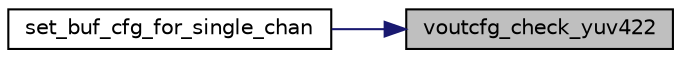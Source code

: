 digraph "voutcfg_check_yuv422"
{
 // INTERACTIVE_SVG=YES
 // LATEX_PDF_SIZE
  bgcolor="transparent";
  edge [fontname="Helvetica",fontsize="10",labelfontname="Helvetica",labelfontsize="10"];
  node [fontname="Helvetica",fontsize="10",shape=record];
  rankdir="RL";
  Node1 [label="voutcfg_check_yuv422",height=0.2,width=0.4,color="black", fillcolor="grey75", style="filled", fontcolor="black",tooltip=" "];
  Node1 -> Node2 [dir="back",color="midnightblue",fontsize="10",style="solid",fontname="Helvetica"];
  Node2 [label="set_buf_cfg_for_single_chan",height=0.2,width=0.4,color="black",URL="$d7/dfa/buffer__cfg_8c.html#ad54f53aad7c4afe5bcf19c0b71339daf",tooltip=" "];
}
